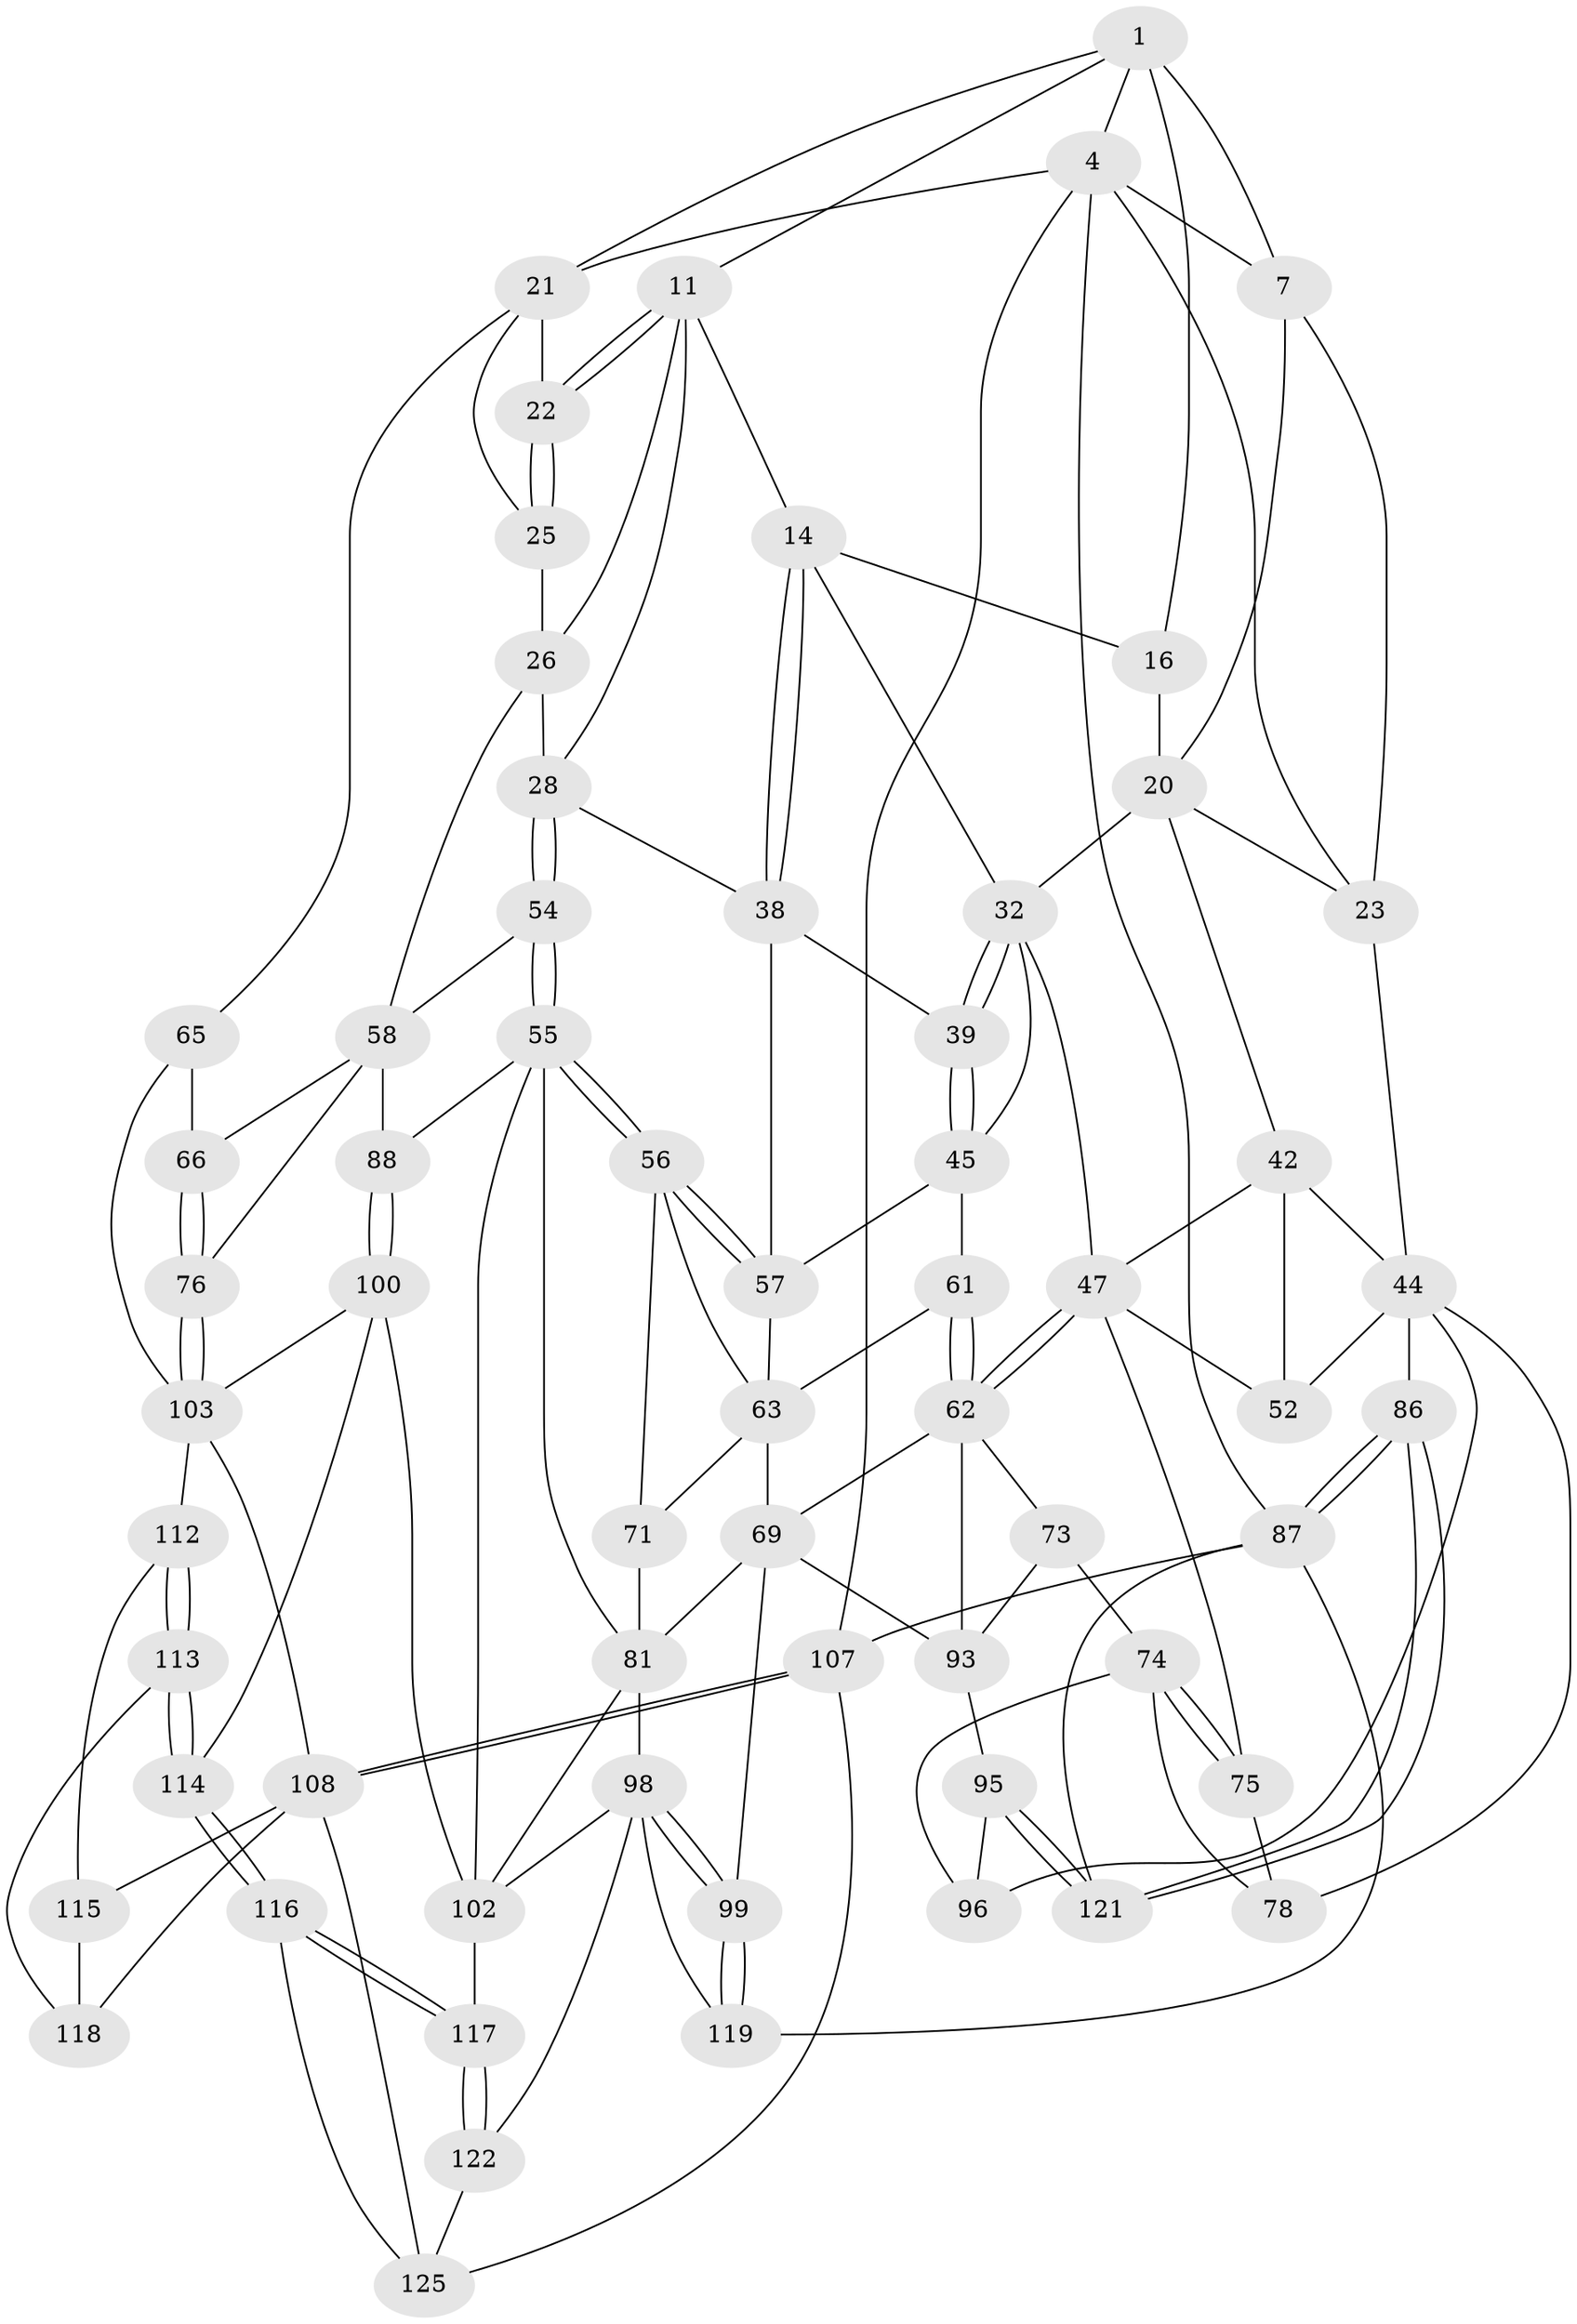 // original degree distribution, {3: 0.023809523809523808, 4: 0.23809523809523808, 5: 0.5, 6: 0.23809523809523808}
// Generated by graph-tools (version 1.1) at 2025/21/03/04/25 18:21:20]
// undirected, 63 vertices, 148 edges
graph export_dot {
graph [start="1"]
  node [color=gray90,style=filled];
  1 [pos="+0.3915120982839632+0",super="+2+8"];
  4 [pos="+1+0",super="+5"];
  7 [pos="+0.3745981201675726+0",super="+10"];
  11 [pos="+0.7380828719584043+0",super="+12"];
  14 [pos="+0.5164043823928539+0.140773351852733",super="+15"];
  16 [pos="+0.5046431529541427+0.13297026120633845",super="+19"];
  20 [pos="+0.25408763999806633+0.1998303073446288",super="+30"];
  21 [pos="+0.9032814477407332+0.17701815110689487",super="+35"];
  22 [pos="+0.8539210855510444+0.17251061034481024"];
  23 [pos="+0.03318057553267393+0.15314523503803124",super="+24"];
  25 [pos="+0.7884339778389411+0.22096083279052042",super="+36"];
  26 [pos="+0.7478805689865436+0.2366846740201277",super="+27"];
  28 [pos="+0.7045894421414239+0.3159025189224841",super="+29"];
  32 [pos="+0.42160945945847655+0.26193018812297036",super="+33"];
  38 [pos="+0.5899223596414617+0.33040657331316675",super="+40"];
  39 [pos="+0.499649385508269+0.33884987757415885"];
  42 [pos="+0.07837740455918052+0.30704385926785416",super="+43"];
  44 [pos="+0+0.2933585463898895",super="+53"];
  45 [pos="+0.46477029031338346+0.3838701696541293",super="+46"];
  47 [pos="+0.26155683195716106+0.38379101592080556",super="+48"];
  52 [pos="+0.03298204146274619+0.4424040004251679"];
  54 [pos="+0.7268943306258075+0.49459913625103735"];
  55 [pos="+0.6758260769308007+0.5348624389926491",super="+80"];
  56 [pos="+0.5984602635551308+0.46391473190786253",super="+67"];
  57 [pos="+0.585124886131146+0.4289122882722678",super="+60"];
  58 [pos="+0.8453572746134665+0.4484391736018157",super="+59"];
  61 [pos="+0.3971428867949403+0.4005666726595145"];
  62 [pos="+0.2806592024685395+0.4124638342846683",super="+70"];
  63 [pos="+0.4880946544164692+0.4394116561651523",super="+64"];
  65 [pos="+1+0.4692852433891816"];
  66 [pos="+0.8750093931611724+0.4680081118167826"];
  69 [pos="+0.3633803106184675+0.5484791659646872",super="+92"];
  71 [pos="+0.47412706082594464+0.5689547200238597"];
  73 [pos="+0.201847694988841+0.5648612215601149"];
  74 [pos="+0.13251587411839405+0.5691886085459571",super="+90"];
  75 [pos="+0.1008696795424573+0.544412835489621"];
  76 [pos="+0.9999089129082044+0.6196366138333183"];
  78 [pos="+0.0798323052061438+0.5536586273448214",super="+91"];
  81 [pos="+0.6449686712072386+0.6281932650087709",super="+82"];
  86 [pos="+0+1"];
  87 [pos="+0+1",super="+120"];
  88 [pos="+0.8199192773215235+0.6545664535474357"];
  93 [pos="+0.2531184564131855+0.7521788504936706",super="+94"];
  95 [pos="+0.17986383469462108+0.7678541666281493"];
  96 [pos="+0.13971661665718746+0.7384908026829192"];
  98 [pos="+0.4913505403364423+0.818959075233005",super="+111"];
  99 [pos="+0.41231784471414484+0.8193446164648412"];
  100 [pos="+0.82235412231673+0.7530799700931043",super="+101"];
  102 [pos="+0.7660031843557977+0.7842534432857927",super="+105"];
  103 [pos="+1+0.6402051096949327",super="+104+106"];
  107 [pos="+1+1"];
  108 [pos="+1+1",super="+124+109"];
  112 [pos="+0.8937236063856943+0.8080539063404266"];
  113 [pos="+0.8773403246113485+0.8828176072153956"];
  114 [pos="+0.8007289924272818+0.9571880170783299"];
  115 [pos="+0.973318505057152+0.8405961399920513"];
  116 [pos="+0.8004769086118709+0.9578088470567152"];
  117 [pos="+0.7916503952336165+0.9734155550275829"];
  118 [pos="+0.9591455938870218+0.8899795945171284"];
  119 [pos="+0.36268916559799297+1"];
  121 [pos="+0.16173442740276855+0.8183721581136633"];
  122 [pos="+0.7347420961307695+1"];
  125 [pos="+0.9860101647248561+0.9371765618936312",super="+126"];
  1 -- 11;
  1 -- 4;
  1 -- 21;
  1 -- 16 [weight=2];
  1 -- 7;
  4 -- 107;
  4 -- 87;
  4 -- 7 [weight=2];
  4 -- 23;
  4 -- 21;
  7 -- 20;
  7 -- 23;
  11 -- 22;
  11 -- 22;
  11 -- 26;
  11 -- 14;
  11 -- 28;
  14 -- 38;
  14 -- 38;
  14 -- 16;
  14 -- 32;
  16 -- 20;
  20 -- 32;
  20 -- 42;
  20 -- 23;
  21 -- 22;
  21 -- 65;
  21 -- 25;
  22 -- 25;
  22 -- 25;
  23 -- 44;
  25 -- 26 [weight=2];
  26 -- 58;
  26 -- 28;
  28 -- 54;
  28 -- 54;
  28 -- 38;
  32 -- 39;
  32 -- 39;
  32 -- 47;
  32 -- 45;
  38 -- 39;
  38 -- 57;
  39 -- 45;
  39 -- 45;
  42 -- 47;
  42 -- 44;
  42 -- 52;
  44 -- 96;
  44 -- 52;
  44 -- 86;
  44 -- 78 [weight=2];
  45 -- 61;
  45 -- 57;
  47 -- 62;
  47 -- 62;
  47 -- 75;
  47 -- 52;
  54 -- 55;
  54 -- 55;
  54 -- 58;
  55 -- 56;
  55 -- 56;
  55 -- 88;
  55 -- 81;
  55 -- 102;
  56 -- 57;
  56 -- 57;
  56 -- 71;
  56 -- 63;
  57 -- 63;
  58 -- 66;
  58 -- 88;
  58 -- 76;
  61 -- 62;
  61 -- 62;
  61 -- 63;
  62 -- 73;
  62 -- 93;
  62 -- 69;
  63 -- 69;
  63 -- 71;
  65 -- 66;
  65 -- 103;
  66 -- 76;
  66 -- 76;
  69 -- 99;
  69 -- 93;
  69 -- 81;
  71 -- 81;
  73 -- 74;
  73 -- 93;
  74 -- 75;
  74 -- 75;
  74 -- 96;
  74 -- 78;
  75 -- 78;
  76 -- 103;
  76 -- 103;
  81 -- 98;
  81 -- 102;
  86 -- 87;
  86 -- 87;
  86 -- 121;
  86 -- 121;
  87 -- 107;
  87 -- 121;
  87 -- 119;
  88 -- 100;
  88 -- 100;
  93 -- 95;
  95 -- 96;
  95 -- 121;
  95 -- 121;
  98 -- 99;
  98 -- 99;
  98 -- 119;
  98 -- 102;
  98 -- 122;
  99 -- 119;
  99 -- 119;
  100 -- 114;
  100 -- 102;
  100 -- 103;
  102 -- 117;
  103 -- 112;
  103 -- 108;
  107 -- 108;
  107 -- 108;
  107 -- 125;
  108 -- 125;
  108 -- 118;
  108 -- 115;
  112 -- 113;
  112 -- 113;
  112 -- 115;
  113 -- 114;
  113 -- 114;
  113 -- 118;
  114 -- 116;
  114 -- 116;
  115 -- 118;
  116 -- 117;
  116 -- 117;
  116 -- 125;
  117 -- 122;
  117 -- 122;
  122 -- 125;
}
